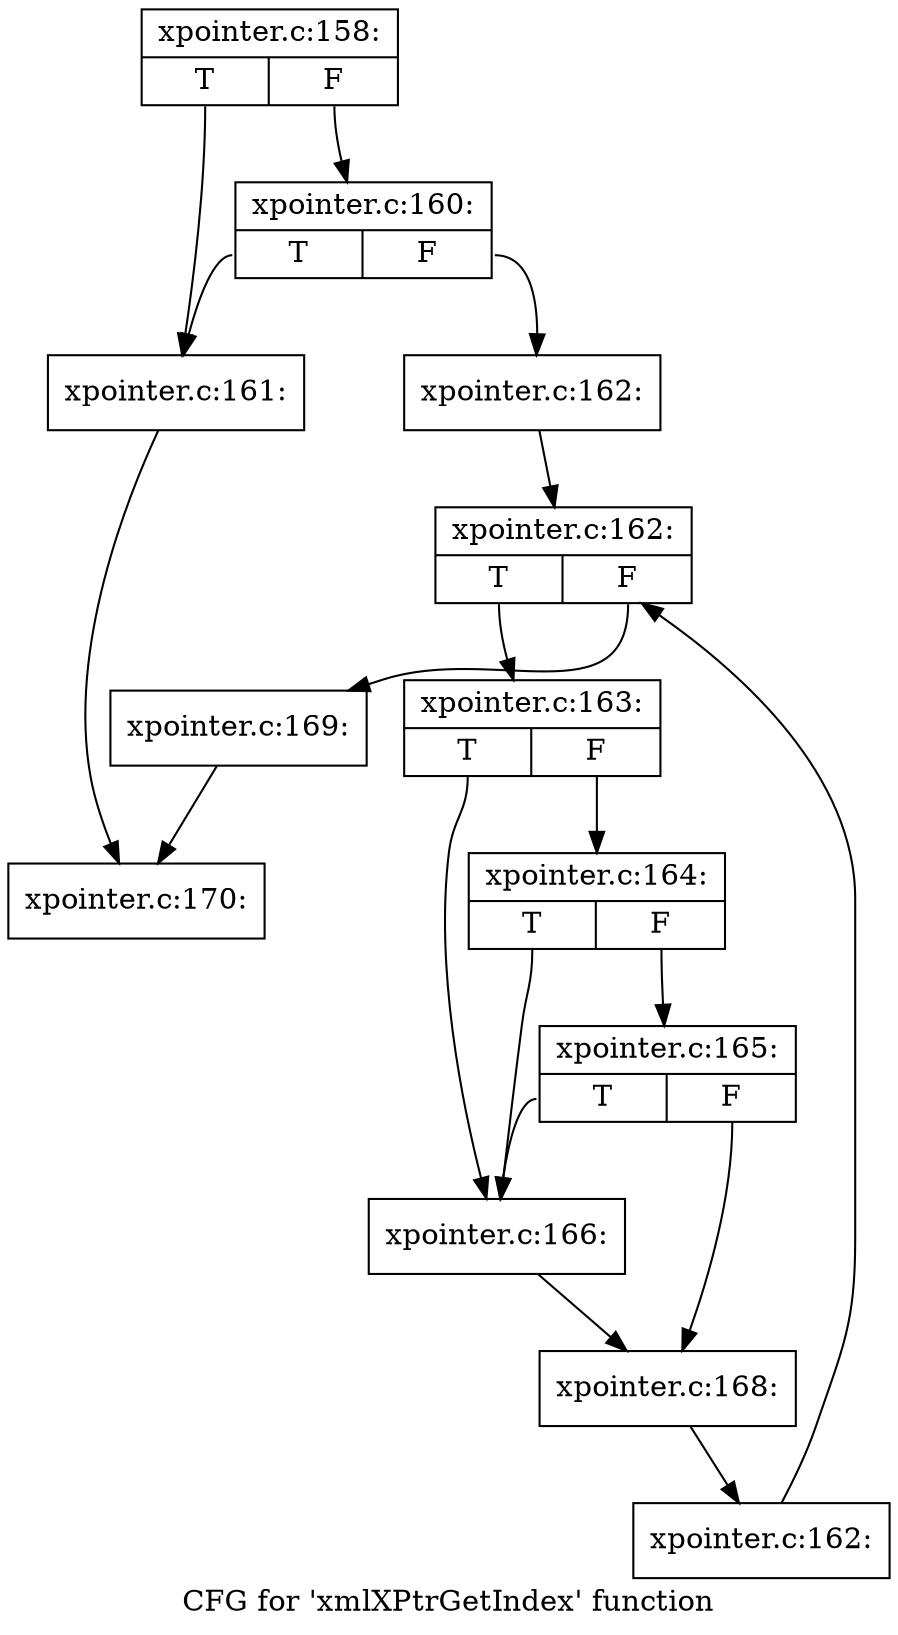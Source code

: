 digraph "CFG for 'xmlXPtrGetIndex' function" {
	label="CFG for 'xmlXPtrGetIndex' function";

	Node0x5268c00 [shape=record,label="{xpointer.c:158:|{<s0>T|<s1>F}}"];
	Node0x5268c00:s0 -> Node0x5266670;
	Node0x5268c00:s1 -> Node0x5266710;
	Node0x5266710 [shape=record,label="{xpointer.c:160:|{<s0>T|<s1>F}}"];
	Node0x5266710:s0 -> Node0x5266670;
	Node0x5266710:s1 -> Node0x52666c0;
	Node0x5266670 [shape=record,label="{xpointer.c:161:}"];
	Node0x5266670 -> Node0x52696b0;
	Node0x52666c0 [shape=record,label="{xpointer.c:162:}"];
	Node0x52666c0 -> Node0x5269f10;
	Node0x5269f10 [shape=record,label="{xpointer.c:162:|{<s0>T|<s1>F}}"];
	Node0x5269f10:s0 -> Node0x526a1f0;
	Node0x5269f10:s1 -> Node0x5269d70;
	Node0x526a1f0 [shape=record,label="{xpointer.c:163:|{<s0>T|<s1>F}}"];
	Node0x526a1f0:s0 -> Node0x526a530;
	Node0x526a1f0:s1 -> Node0x526a650;
	Node0x526a650 [shape=record,label="{xpointer.c:164:|{<s0>T|<s1>F}}"];
	Node0x526a650:s0 -> Node0x526a530;
	Node0x526a650:s1 -> Node0x526a5d0;
	Node0x526a5d0 [shape=record,label="{xpointer.c:165:|{<s0>T|<s1>F}}"];
	Node0x526a5d0:s0 -> Node0x526a530;
	Node0x526a5d0:s1 -> Node0x526a580;
	Node0x526a530 [shape=record,label="{xpointer.c:166:}"];
	Node0x526a530 -> Node0x526a580;
	Node0x526a580 [shape=record,label="{xpointer.c:168:}"];
	Node0x526a580 -> Node0x526a160;
	Node0x526a160 [shape=record,label="{xpointer.c:162:}"];
	Node0x526a160 -> Node0x5269f10;
	Node0x5269d70 [shape=record,label="{xpointer.c:169:}"];
	Node0x5269d70 -> Node0x52696b0;
	Node0x52696b0 [shape=record,label="{xpointer.c:170:}"];
}
